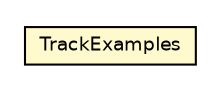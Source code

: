 #!/usr/local/bin/dot
#
# Class diagram 
# Generated by UMLGraph version R5_6-24-gf6e263 (http://www.umlgraph.org/)
#

digraph G {
	edge [fontname="Helvetica",fontsize=10,labelfontname="Helvetica",labelfontsize=10];
	node [fontname="Helvetica",fontsize=10,shape=plaintext];
	nodesep=0.25;
	ranksep=0.5;
	// com.rockhoppertech.music.examples.track.TrackExamples
	c11248 [label=<<table title="com.rockhoppertech.music.examples.track.TrackExamples" border="0" cellborder="1" cellspacing="0" cellpadding="2" port="p" bgcolor="lemonChiffon" href="./TrackExamples.html">
		<tr><td><table border="0" cellspacing="0" cellpadding="1">
<tr><td align="center" balign="center"> TrackExamples </td></tr>
		</table></td></tr>
		</table>>, URL="./TrackExamples.html", fontname="Helvetica", fontcolor="black", fontsize=9.0];
}

